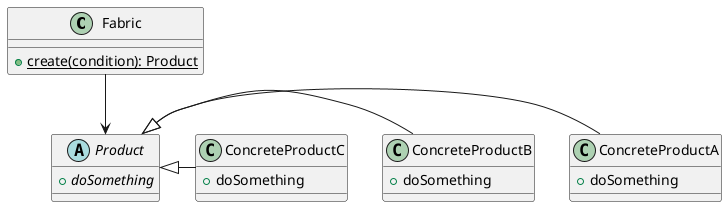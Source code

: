 @startuml
class Fabric {
 +{static} create(condition): Product
}

abstract class Product
{
 +{abstract} doSomething 
}

class ConcreteProductA
{
 +doSomething 
}
class ConcreteProductB
{
 +doSomething 
}
class ConcreteProductC
{
 +doSomething 
}

Fabric --> Product
Product <|– ConcreteProductA
Product <|– ConcreteProductB
Product <|– ConcreteProductC
@enduml